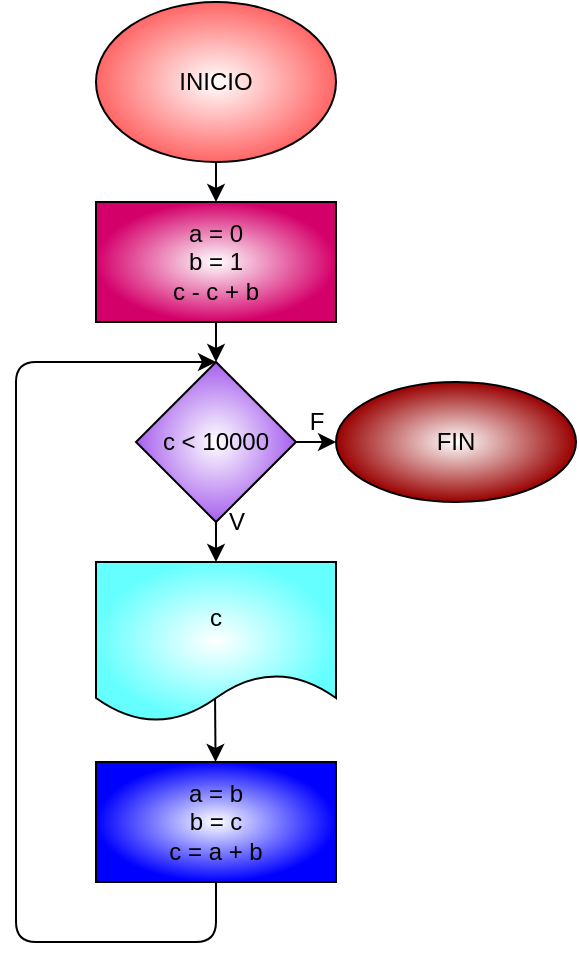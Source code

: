 <mxfile>
    <diagram id="OgsiZiWi2NYhO9IixufU" name="Página-1">
        <mxGraphModel dx="551" dy="216" grid="1" gridSize="10" guides="1" tooltips="1" connect="1" arrows="1" fold="1" page="1" pageScale="1" pageWidth="827" pageHeight="1169" math="0" shadow="0">
            <root>
                <mxCell id="0"/>
                <mxCell id="1" parent="0"/>
                <mxCell id="4" value="" style="edgeStyle=none;html=1;" edge="1" parent="1" source="2" target="3">
                    <mxGeometry relative="1" as="geometry"/>
                </mxCell>
                <mxCell id="2" value="INICIO" style="ellipse;whiteSpace=wrap;html=1;gradientColor=#FF6666;gradientDirection=radial;" vertex="1" parent="1">
                    <mxGeometry x="220" width="120" height="80" as="geometry"/>
                </mxCell>
                <mxCell id="6" value="" style="edgeStyle=none;html=1;" edge="1" parent="1" source="3" target="5">
                    <mxGeometry relative="1" as="geometry"/>
                </mxCell>
                <mxCell id="3" value="a = 0&lt;br&gt;b = 1&lt;br&gt;c - c + b" style="whiteSpace=wrap;html=1;gradientColor=#D4006A;gradientDirection=radial;" vertex="1" parent="1">
                    <mxGeometry x="220" y="100" width="120" height="60" as="geometry"/>
                </mxCell>
                <mxCell id="8" value="" style="edgeStyle=none;html=1;" edge="1" parent="1" source="5" target="7">
                    <mxGeometry relative="1" as="geometry"/>
                </mxCell>
                <mxCell id="10" value="" style="edgeStyle=none;html=1;" edge="1" parent="1" source="5" target="9">
                    <mxGeometry relative="1" as="geometry"/>
                </mxCell>
                <mxCell id="5" value="c &amp;lt; 10000" style="rhombus;whiteSpace=wrap;html=1;gradientColor=#A65FED;gradientDirection=radial;" vertex="1" parent="1">
                    <mxGeometry x="240" y="180" width="80" height="80" as="geometry"/>
                </mxCell>
                <mxCell id="7" value="FIN" style="ellipse;whiteSpace=wrap;html=1;gradientColor=#990000;gradientDirection=radial;" vertex="1" parent="1">
                    <mxGeometry x="340" y="190" width="120" height="60" as="geometry"/>
                </mxCell>
                <mxCell id="12" value="" style="edgeStyle=none;html=1;exitX=0.496;exitY=0.832;exitDx=0;exitDy=0;exitPerimeter=0;" edge="1" parent="1" source="9" target="11">
                    <mxGeometry relative="1" as="geometry"/>
                </mxCell>
                <mxCell id="9" value="c" style="shape=document;whiteSpace=wrap;html=1;boundedLbl=1;gradientColor=#66FFFF;gradientDirection=radial;" vertex="1" parent="1">
                    <mxGeometry x="220" y="280" width="120" height="80" as="geometry"/>
                </mxCell>
                <mxCell id="13" style="edgeStyle=none;html=1;exitX=0.5;exitY=1;exitDx=0;exitDy=0;entryX=0.5;entryY=0;entryDx=0;entryDy=0;" edge="1" parent="1" source="11" target="5">
                    <mxGeometry relative="1" as="geometry">
                        <mxPoint x="190" y="290" as="targetPoint"/>
                        <Array as="points">
                            <mxPoint x="280" y="470"/>
                            <mxPoint x="180" y="470"/>
                            <mxPoint x="180" y="180"/>
                        </Array>
                    </mxGeometry>
                </mxCell>
                <mxCell id="11" value="a = b&lt;br&gt;b = c&lt;br&gt;c = a + b" style="whiteSpace=wrap;html=1;gradientColor=#0000FF;gradientDirection=radial;" vertex="1" parent="1">
                    <mxGeometry x="220" y="380" width="120" height="60" as="geometry"/>
                </mxCell>
                <mxCell id="14" value="V" style="text;html=1;align=center;verticalAlign=middle;resizable=0;points=[];autosize=1;strokeColor=none;fillColor=none;" vertex="1" parent="1">
                    <mxGeometry x="280" y="250" width="20" height="20" as="geometry"/>
                </mxCell>
                <mxCell id="15" value="F" style="text;html=1;align=center;verticalAlign=middle;resizable=0;points=[];autosize=1;strokeColor=none;fillColor=none;" vertex="1" parent="1">
                    <mxGeometry x="320" y="200" width="20" height="20" as="geometry"/>
                </mxCell>
            </root>
        </mxGraphModel>
    </diagram>
</mxfile>